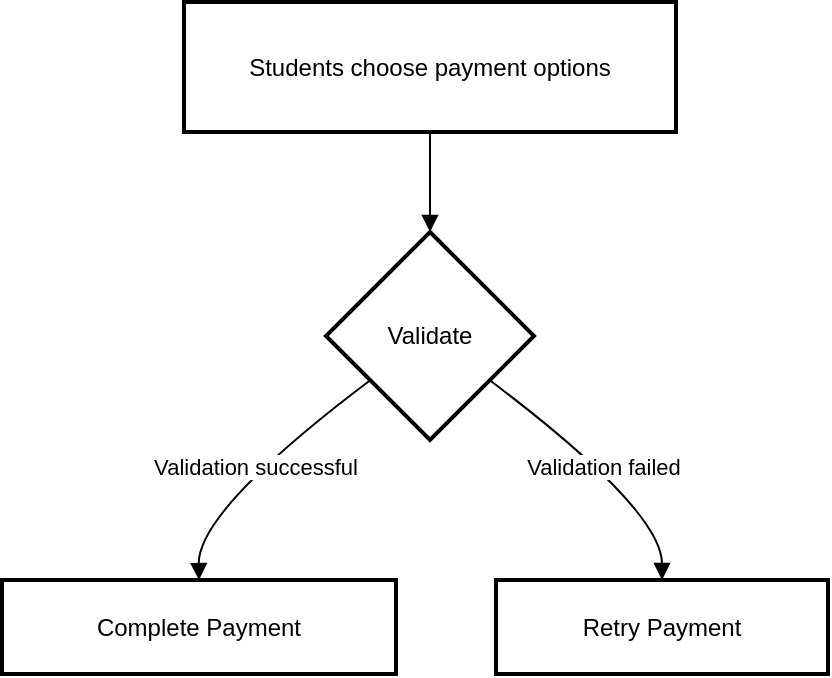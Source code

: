 <mxfile version="24.8.1">
  <diagram name="Page-1" id="z-mA04iof0_VFP1Tn-x7">
    <mxGraphModel>
      <root>
        <mxCell id="0" />
        <mxCell id="1" parent="0" />
        <mxCell id="2" value="Students choose payment options" style="whiteSpace=wrap;strokeWidth=2;" vertex="1" parent="1">
          <mxGeometry x="99" y="8" width="246" height="65" as="geometry" />
        </mxCell>
        <mxCell id="3" value="Validate" style="rhombus;strokeWidth=2;whiteSpace=wrap;" vertex="1" parent="1">
          <mxGeometry x="170" y="123" width="104" height="104" as="geometry" />
        </mxCell>
        <mxCell id="4" value="Complete Payment" style="whiteSpace=wrap;strokeWidth=2;" vertex="1" parent="1">
          <mxGeometry x="8" y="297" width="197" height="47" as="geometry" />
        </mxCell>
        <mxCell id="5" value="Retry Payment" style="whiteSpace=wrap;strokeWidth=2;" vertex="1" parent="1">
          <mxGeometry x="255" y="297" width="166" height="47" as="geometry" />
        </mxCell>
        <mxCell id="6" value="" style="curved=1;startArrow=none;endArrow=block;exitX=0.5;exitY=0.99;entryX=0.5;entryY=0;" edge="1" parent="1" source="2" target="3">
          <mxGeometry relative="1" as="geometry">
            <Array as="points" />
          </mxGeometry>
        </mxCell>
        <mxCell id="7" value="Validation successful" style="curved=1;startArrow=none;endArrow=block;exitX=0;exitY=0.87;entryX=0.5;entryY=0.01;" edge="1" parent="1" source="3" target="4">
          <mxGeometry relative="1" as="geometry">
            <Array as="points">
              <mxPoint x="106" y="262" />
            </Array>
          </mxGeometry>
        </mxCell>
        <mxCell id="8" value="Validation failed" style="curved=1;startArrow=none;endArrow=block;exitX=1;exitY=0.87;entryX=0.5;entryY=0.01;" edge="1" parent="1" source="3" target="5">
          <mxGeometry relative="1" as="geometry">
            <Array as="points">
              <mxPoint x="338" y="262" />
            </Array>
          </mxGeometry>
        </mxCell>
      </root>
    </mxGraphModel>
  </diagram>
</mxfile>

